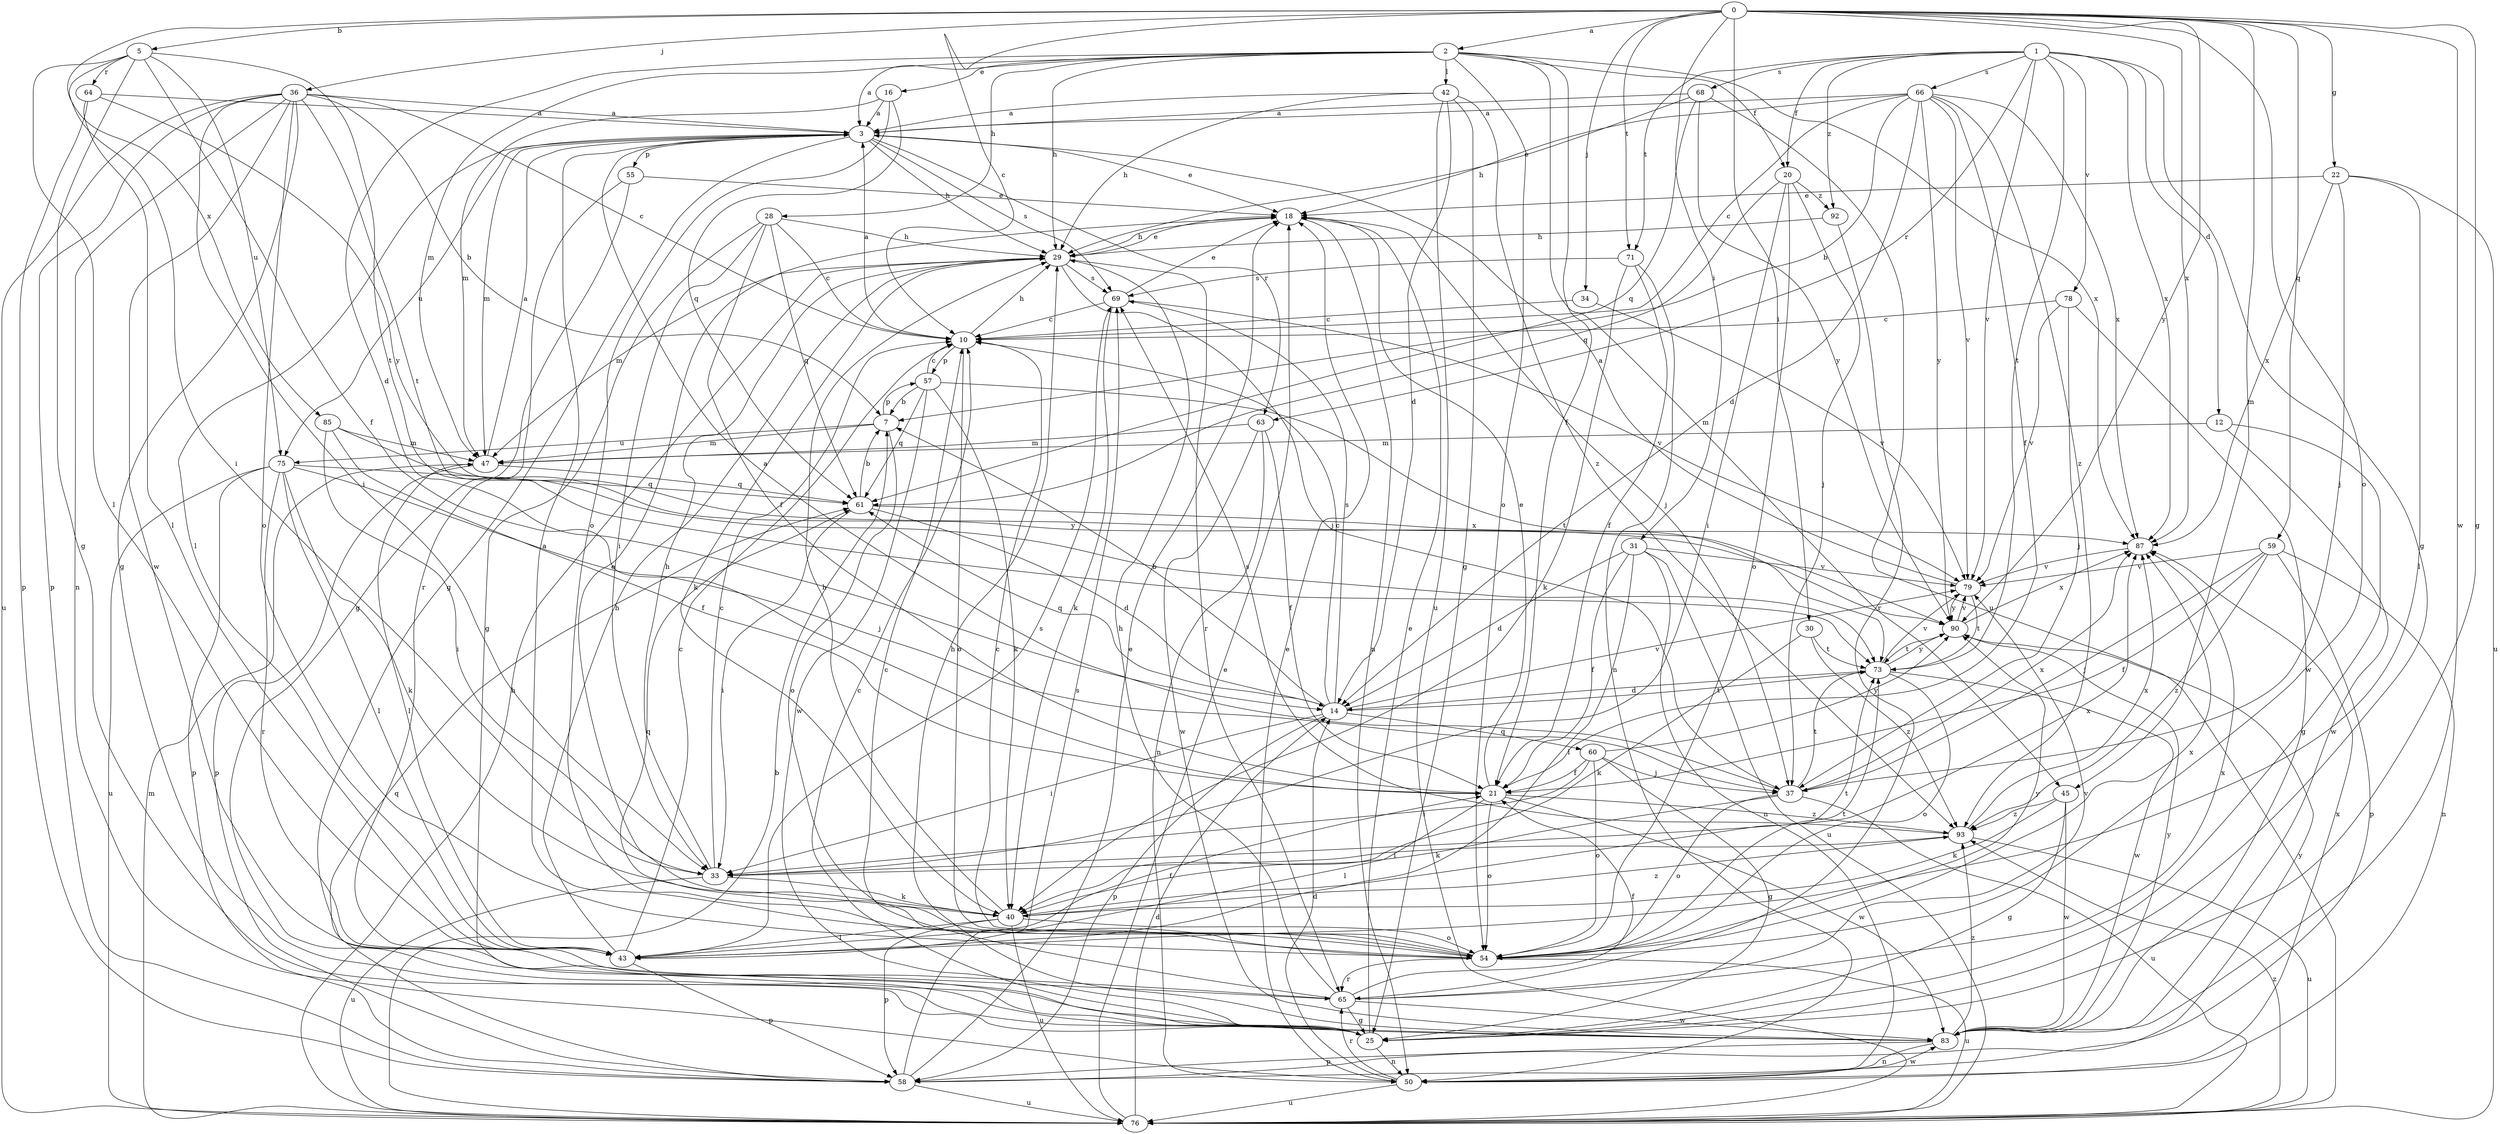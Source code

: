 strict digraph  {
0;
1;
2;
3;
5;
7;
10;
12;
14;
16;
18;
20;
21;
22;
25;
28;
29;
30;
31;
33;
34;
36;
37;
40;
42;
43;
45;
47;
50;
54;
55;
57;
58;
59;
60;
61;
63;
64;
65;
66;
68;
69;
71;
73;
75;
76;
78;
79;
83;
85;
87;
90;
92;
93;
0 -> 2  [label=a];
0 -> 5  [label=b];
0 -> 10  [label=c];
0 -> 22  [label=g];
0 -> 25  [label=g];
0 -> 30  [label=i];
0 -> 31  [label=i];
0 -> 34  [label=j];
0 -> 36  [label=j];
0 -> 45  [label=m];
0 -> 54  [label=o];
0 -> 59  [label=q];
0 -> 71  [label=t];
0 -> 83  [label=w];
0 -> 85  [label=x];
0 -> 87  [label=x];
0 -> 90  [label=y];
1 -> 12  [label=d];
1 -> 20  [label=f];
1 -> 25  [label=g];
1 -> 63  [label=r];
1 -> 66  [label=s];
1 -> 68  [label=s];
1 -> 71  [label=t];
1 -> 73  [label=t];
1 -> 78  [label=v];
1 -> 79  [label=v];
1 -> 87  [label=x];
1 -> 92  [label=z];
2 -> 3  [label=a];
2 -> 14  [label=d];
2 -> 16  [label=e];
2 -> 20  [label=f];
2 -> 21  [label=f];
2 -> 28  [label=h];
2 -> 29  [label=h];
2 -> 42  [label=l];
2 -> 45  [label=m];
2 -> 47  [label=m];
2 -> 54  [label=o];
2 -> 87  [label=x];
3 -> 18  [label=e];
3 -> 25  [label=g];
3 -> 29  [label=h];
3 -> 43  [label=l];
3 -> 47  [label=m];
3 -> 55  [label=p];
3 -> 63  [label=r];
3 -> 69  [label=s];
3 -> 75  [label=u];
5 -> 21  [label=f];
5 -> 25  [label=g];
5 -> 33  [label=i];
5 -> 43  [label=l];
5 -> 64  [label=r];
5 -> 73  [label=t];
5 -> 75  [label=u];
7 -> 47  [label=m];
7 -> 54  [label=o];
7 -> 57  [label=p];
7 -> 75  [label=u];
10 -> 3  [label=a];
10 -> 29  [label=h];
10 -> 54  [label=o];
10 -> 57  [label=p];
12 -> 25  [label=g];
12 -> 47  [label=m];
12 -> 83  [label=w];
14 -> 7  [label=b];
14 -> 10  [label=c];
14 -> 33  [label=i];
14 -> 58  [label=p];
14 -> 60  [label=q];
14 -> 61  [label=q];
14 -> 69  [label=s];
14 -> 73  [label=t];
14 -> 79  [label=v];
16 -> 3  [label=a];
16 -> 47  [label=m];
16 -> 54  [label=o];
16 -> 61  [label=q];
18 -> 29  [label=h];
18 -> 37  [label=j];
18 -> 50  [label=n];
20 -> 33  [label=i];
20 -> 37  [label=j];
20 -> 54  [label=o];
20 -> 61  [label=q];
20 -> 92  [label=z];
21 -> 18  [label=e];
21 -> 43  [label=l];
21 -> 54  [label=o];
21 -> 83  [label=w];
21 -> 93  [label=z];
22 -> 18  [label=e];
22 -> 37  [label=j];
22 -> 43  [label=l];
22 -> 76  [label=u];
22 -> 87  [label=x];
25 -> 10  [label=c];
25 -> 18  [label=e];
25 -> 50  [label=n];
28 -> 10  [label=c];
28 -> 21  [label=f];
28 -> 25  [label=g];
28 -> 29  [label=h];
28 -> 33  [label=i];
28 -> 61  [label=q];
29 -> 18  [label=e];
29 -> 37  [label=j];
29 -> 40  [label=k];
29 -> 47  [label=m];
29 -> 65  [label=r];
29 -> 69  [label=s];
30 -> 40  [label=k];
30 -> 73  [label=t];
30 -> 93  [label=z];
31 -> 14  [label=d];
31 -> 21  [label=f];
31 -> 43  [label=l];
31 -> 50  [label=n];
31 -> 76  [label=u];
31 -> 79  [label=v];
33 -> 10  [label=c];
33 -> 29  [label=h];
33 -> 40  [label=k];
33 -> 76  [label=u];
33 -> 87  [label=x];
34 -> 10  [label=c];
34 -> 79  [label=v];
36 -> 3  [label=a];
36 -> 7  [label=b];
36 -> 10  [label=c];
36 -> 25  [label=g];
36 -> 33  [label=i];
36 -> 50  [label=n];
36 -> 54  [label=o];
36 -> 58  [label=p];
36 -> 73  [label=t];
36 -> 76  [label=u];
36 -> 83  [label=w];
37 -> 3  [label=a];
37 -> 40  [label=k];
37 -> 54  [label=o];
37 -> 73  [label=t];
37 -> 76  [label=u];
37 -> 87  [label=x];
40 -> 18  [label=e];
40 -> 29  [label=h];
40 -> 43  [label=l];
40 -> 54  [label=o];
40 -> 58  [label=p];
40 -> 73  [label=t];
40 -> 76  [label=u];
40 -> 93  [label=z];
42 -> 3  [label=a];
42 -> 14  [label=d];
42 -> 25  [label=g];
42 -> 29  [label=h];
42 -> 76  [label=u];
42 -> 93  [label=z];
43 -> 10  [label=c];
43 -> 21  [label=f];
43 -> 29  [label=h];
43 -> 58  [label=p];
43 -> 69  [label=s];
45 -> 25  [label=g];
45 -> 40  [label=k];
45 -> 83  [label=w];
45 -> 93  [label=z];
47 -> 3  [label=a];
47 -> 43  [label=l];
47 -> 58  [label=p];
47 -> 61  [label=q];
50 -> 14  [label=d];
50 -> 18  [label=e];
50 -> 65  [label=r];
50 -> 76  [label=u];
50 -> 83  [label=w];
50 -> 87  [label=x];
54 -> 3  [label=a];
54 -> 10  [label=c];
54 -> 61  [label=q];
54 -> 65  [label=r];
54 -> 73  [label=t];
54 -> 76  [label=u];
54 -> 87  [label=x];
54 -> 90  [label=y];
55 -> 18  [label=e];
55 -> 25  [label=g];
55 -> 65  [label=r];
57 -> 7  [label=b];
57 -> 10  [label=c];
57 -> 40  [label=k];
57 -> 61  [label=q];
57 -> 73  [label=t];
57 -> 83  [label=w];
58 -> 18  [label=e];
58 -> 61  [label=q];
58 -> 69  [label=s];
58 -> 76  [label=u];
58 -> 90  [label=y];
59 -> 21  [label=f];
59 -> 37  [label=j];
59 -> 50  [label=n];
59 -> 58  [label=p];
59 -> 79  [label=v];
59 -> 93  [label=z];
60 -> 21  [label=f];
60 -> 25  [label=g];
60 -> 33  [label=i];
60 -> 37  [label=j];
60 -> 54  [label=o];
60 -> 90  [label=y];
61 -> 7  [label=b];
61 -> 14  [label=d];
61 -> 33  [label=i];
61 -> 87  [label=x];
63 -> 21  [label=f];
63 -> 47  [label=m];
63 -> 50  [label=n];
63 -> 83  [label=w];
64 -> 3  [label=a];
64 -> 43  [label=l];
64 -> 58  [label=p];
64 -> 90  [label=y];
65 -> 10  [label=c];
65 -> 21  [label=f];
65 -> 25  [label=g];
65 -> 29  [label=h];
65 -> 79  [label=v];
65 -> 83  [label=w];
65 -> 87  [label=x];
66 -> 3  [label=a];
66 -> 7  [label=b];
66 -> 10  [label=c];
66 -> 14  [label=d];
66 -> 18  [label=e];
66 -> 21  [label=f];
66 -> 79  [label=v];
66 -> 87  [label=x];
66 -> 90  [label=y];
66 -> 93  [label=z];
68 -> 3  [label=a];
68 -> 29  [label=h];
68 -> 61  [label=q];
68 -> 76  [label=u];
68 -> 90  [label=y];
69 -> 10  [label=c];
69 -> 18  [label=e];
69 -> 40  [label=k];
69 -> 79  [label=v];
71 -> 21  [label=f];
71 -> 40  [label=k];
71 -> 50  [label=n];
71 -> 69  [label=s];
73 -> 14  [label=d];
73 -> 54  [label=o];
73 -> 79  [label=v];
73 -> 83  [label=w];
73 -> 90  [label=y];
75 -> 37  [label=j];
75 -> 40  [label=k];
75 -> 43  [label=l];
75 -> 58  [label=p];
75 -> 61  [label=q];
75 -> 65  [label=r];
75 -> 76  [label=u];
76 -> 7  [label=b];
76 -> 14  [label=d];
76 -> 18  [label=e];
76 -> 29  [label=h];
76 -> 47  [label=m];
76 -> 93  [label=z];
78 -> 10  [label=c];
78 -> 37  [label=j];
78 -> 79  [label=v];
78 -> 83  [label=w];
79 -> 3  [label=a];
79 -> 73  [label=t];
79 -> 90  [label=y];
83 -> 29  [label=h];
83 -> 50  [label=n];
83 -> 58  [label=p];
83 -> 90  [label=y];
83 -> 93  [label=z];
85 -> 21  [label=f];
85 -> 33  [label=i];
85 -> 47  [label=m];
85 -> 90  [label=y];
87 -> 79  [label=v];
90 -> 73  [label=t];
90 -> 79  [label=v];
90 -> 87  [label=x];
92 -> 29  [label=h];
92 -> 65  [label=r];
93 -> 33  [label=i];
93 -> 69  [label=s];
93 -> 76  [label=u];
93 -> 87  [label=x];
}
